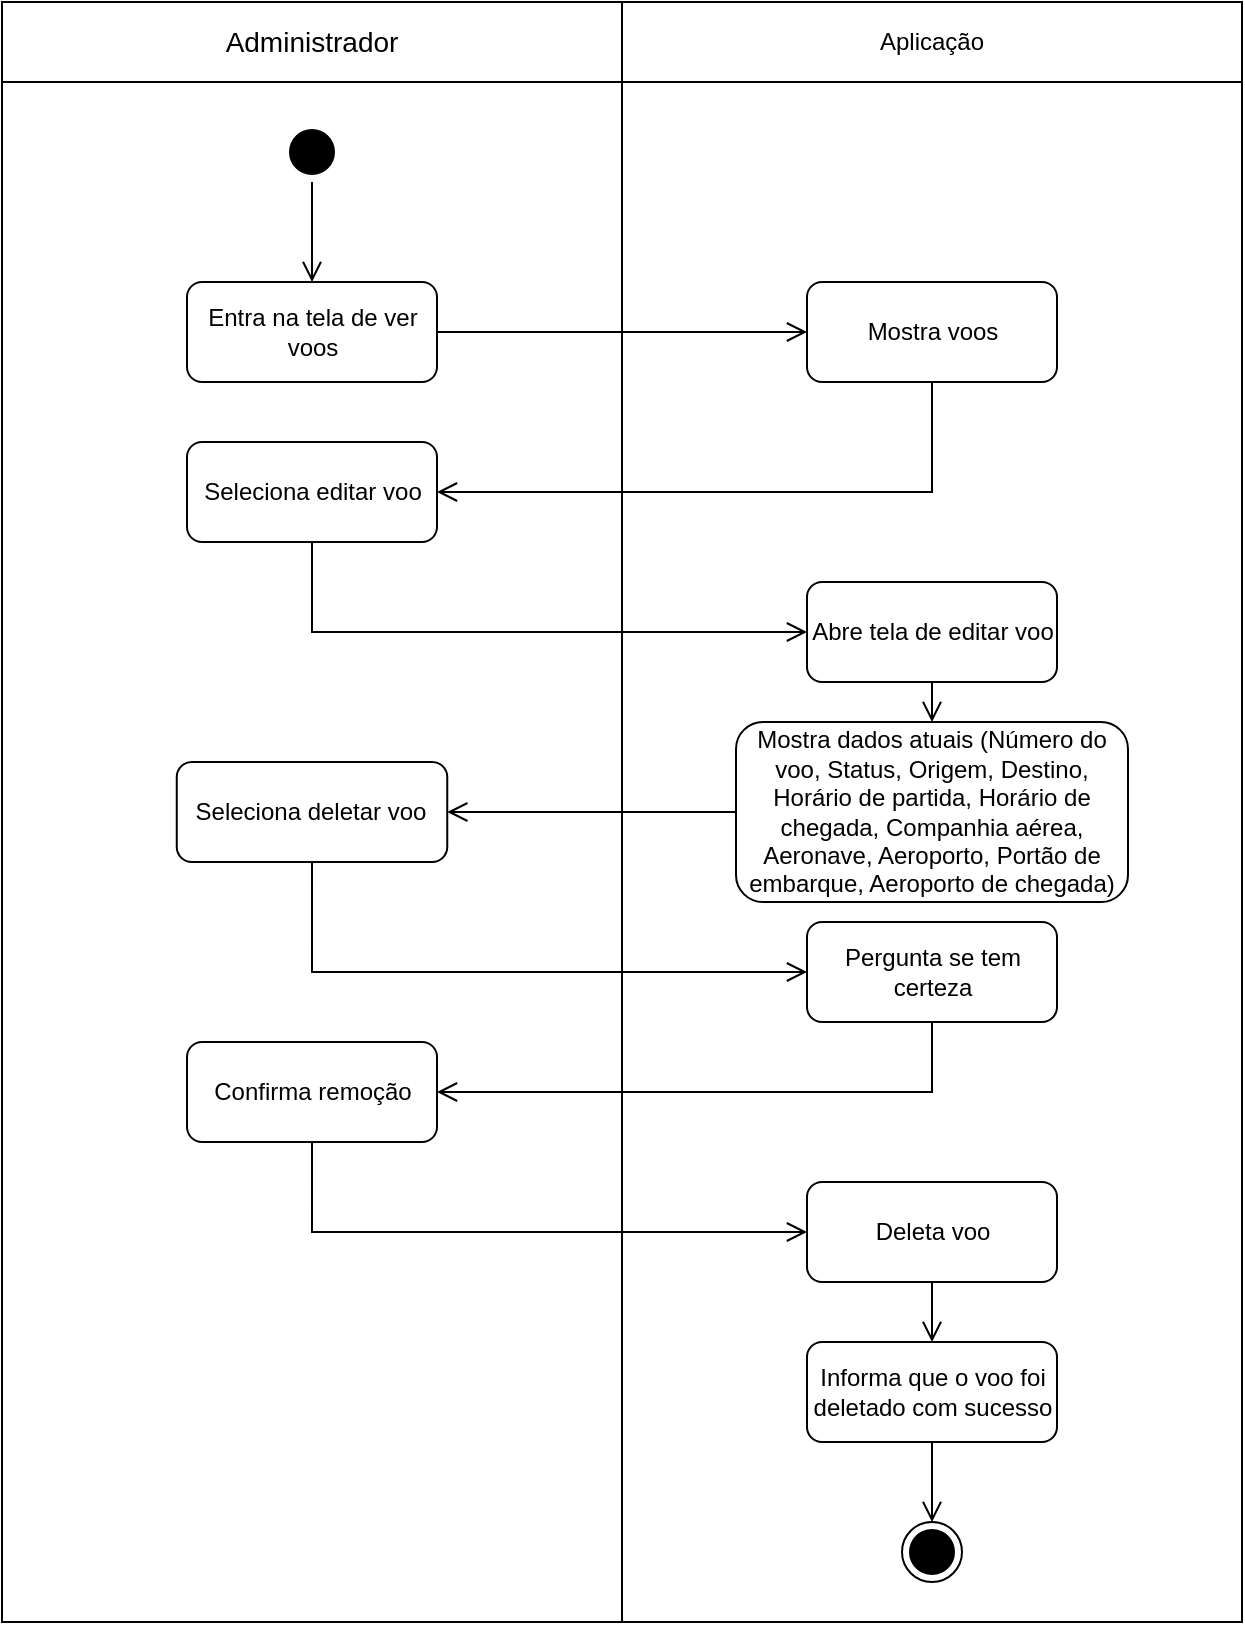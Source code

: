 <mxfile>
    <diagram name="Página-1" id="f7-zcyWFl8f7tQIr4r0p">
        <mxGraphModel dx="657" dy="408" grid="1" gridSize="10" guides="1" tooltips="1" connect="1" arrows="1" fold="1" page="1" pageScale="1" pageWidth="827" pageHeight="1169" math="0" shadow="0">
            <root>
                <mxCell id="0"/>
                <mxCell id="1" parent="0"/>
                <mxCell id="30" value="" style="rounded=0;whiteSpace=wrap;html=1;" parent="1" vertex="1">
                    <mxGeometry x="104" y="250" width="310" height="770" as="geometry"/>
                </mxCell>
                <mxCell id="31" value="" style="rounded=0;whiteSpace=wrap;html=1;" parent="1" vertex="1">
                    <mxGeometry x="414" y="250" width="310" height="770" as="geometry"/>
                </mxCell>
                <mxCell id="32" value="&lt;font style=&quot;font-size: 14px;&quot;&gt;Administrador&lt;/font&gt;" style="rounded=0;whiteSpace=wrap;html=1;" parent="1" vertex="1">
                    <mxGeometry x="104" y="210" width="310" height="40" as="geometry"/>
                </mxCell>
                <mxCell id="33" value="Aplicação" style="rounded=0;whiteSpace=wrap;html=1;" parent="1" vertex="1">
                    <mxGeometry x="414" y="210" width="310" height="40" as="geometry"/>
                </mxCell>
                <mxCell id="34" value="" style="ellipse;html=1;shape=startState;fillColor=#000000;strokeColor=#000000;" parent="1" vertex="1">
                    <mxGeometry x="244" y="270" width="30" height="30" as="geometry"/>
                </mxCell>
                <mxCell id="35" value="" style="edgeStyle=orthogonalEdgeStyle;html=1;verticalAlign=bottom;endArrow=open;endSize=8;strokeColor=#000000;rounded=0;entryX=0.5;entryY=0;entryDx=0;entryDy=0;" parent="1" source="34" target="36" edge="1">
                    <mxGeometry relative="1" as="geometry">
                        <mxPoint x="275" y="360" as="targetPoint"/>
                    </mxGeometry>
                </mxCell>
                <mxCell id="36" value="Entra na tela de ver voos" style="rounded=1;whiteSpace=wrap;html=1;" parent="1" vertex="1">
                    <mxGeometry x="196.5" y="350" width="125" height="50" as="geometry"/>
                </mxCell>
                <mxCell id="37" value="Mostra dados atuais&amp;nbsp;(Número do voo, Status, Origem, Destino, Horário de partida, Horário de chegada, Companhia aérea, Aeronave, Aeroporto, Portão de embarque, Aeroporto de chegada)" style="rounded=1;whiteSpace=wrap;html=1;" parent="1" vertex="1">
                    <mxGeometry x="471" y="570" width="196" height="90" as="geometry"/>
                </mxCell>
                <mxCell id="38" value="Seleciona deletar voo" style="rounded=1;whiteSpace=wrap;html=1;" parent="1" vertex="1">
                    <mxGeometry x="191.38" y="590" width="135.25" height="50" as="geometry"/>
                </mxCell>
                <mxCell id="39" value="" style="edgeStyle=orthogonalEdgeStyle;html=1;verticalAlign=bottom;endArrow=open;endSize=8;strokeColor=#000000;rounded=0;entryX=1;entryY=0.5;entryDx=0;entryDy=0;exitX=0;exitY=0.5;exitDx=0;exitDy=0;" parent="1" source="37" target="38" edge="1">
                    <mxGeometry relative="1" as="geometry">
                        <mxPoint x="605" y="450" as="targetPoint"/>
                        <mxPoint x="500" y="450" as="sourcePoint"/>
                    </mxGeometry>
                </mxCell>
                <mxCell id="40" value="Pergunta se tem certeza" style="rounded=1;whiteSpace=wrap;html=1;" parent="1" vertex="1">
                    <mxGeometry x="506.5" y="670" width="125" height="50" as="geometry"/>
                </mxCell>
                <mxCell id="41" value="" style="edgeStyle=orthogonalEdgeStyle;html=1;verticalAlign=bottom;endArrow=open;endSize=8;strokeColor=#000000;rounded=0;entryX=0;entryY=0.5;entryDx=0;entryDy=0;exitX=0.5;exitY=1;exitDx=0;exitDy=0;" parent="1" source="38" target="40" edge="1">
                    <mxGeometry relative="1" as="geometry">
                        <mxPoint x="223" y="635" as="targetPoint"/>
                        <mxPoint x="390" y="560" as="sourcePoint"/>
                    </mxGeometry>
                </mxCell>
                <mxCell id="42" value="" style="edgeStyle=orthogonalEdgeStyle;html=1;verticalAlign=bottom;endArrow=open;endSize=8;strokeColor=#000000;rounded=0;entryX=1;entryY=0.5;entryDx=0;entryDy=0;exitX=0.5;exitY=1;exitDx=0;exitDy=0;" parent="1" source="40" target="55" edge="1">
                    <mxGeometry relative="1" as="geometry">
                        <mxPoint x="608" y="629" as="targetPoint"/>
                        <mxPoint x="440" y="584" as="sourcePoint"/>
                    </mxGeometry>
                </mxCell>
                <mxCell id="43" value="Deleta voo" style="rounded=1;whiteSpace=wrap;html=1;" parent="1" vertex="1">
                    <mxGeometry x="506.5" y="800" width="125" height="50" as="geometry"/>
                </mxCell>
                <mxCell id="44" value="&lt;div&gt;Informa que o voo foi deletado com sucesso&lt;br&gt;&lt;/div&gt;" style="rounded=1;whiteSpace=wrap;html=1;" parent="1" vertex="1">
                    <mxGeometry x="506.5" y="880" width="125" height="50" as="geometry"/>
                </mxCell>
                <mxCell id="45" value="" style="edgeStyle=orthogonalEdgeStyle;html=1;verticalAlign=bottom;endArrow=open;endSize=8;strokeColor=#000000;rounded=0;entryX=0.5;entryY=0;entryDx=0;entryDy=0;exitX=0.5;exitY=1;exitDx=0;exitDy=0;" parent="1" source="43" target="44" edge="1">
                    <mxGeometry relative="1" as="geometry">
                        <mxPoint x="565" y="620" as="targetPoint"/>
                        <mxPoint x="615" y="620" as="sourcePoint"/>
                    </mxGeometry>
                </mxCell>
                <mxCell id="46" value="" style="ellipse;html=1;shape=endState;fillColor=#000000;strokeColor=#000000;" parent="1" vertex="1">
                    <mxGeometry x="554" y="970" width="30" height="30" as="geometry"/>
                </mxCell>
                <mxCell id="47" value="Mostra voos" style="rounded=1;whiteSpace=wrap;html=1;" parent="1" vertex="1">
                    <mxGeometry x="506.5" y="350" width="125" height="50" as="geometry"/>
                </mxCell>
                <mxCell id="48" value="" style="edgeStyle=orthogonalEdgeStyle;html=1;verticalAlign=bottom;endArrow=open;endSize=8;strokeColor=#000000;rounded=0;entryX=0;entryY=0.5;entryDx=0;entryDy=0;exitX=1;exitY=0.5;exitDx=0;exitDy=0;" parent="1" source="36" target="47" edge="1">
                    <mxGeometry relative="1" as="geometry">
                        <mxPoint x="332" y="475" as="targetPoint"/>
                        <mxPoint x="580" y="475" as="sourcePoint"/>
                    </mxGeometry>
                </mxCell>
                <mxCell id="49" value="Seleciona editar voo" style="rounded=1;whiteSpace=wrap;html=1;" parent="1" vertex="1">
                    <mxGeometry x="196.5" y="430" width="125" height="50" as="geometry"/>
                </mxCell>
                <mxCell id="50" value="" style="edgeStyle=orthogonalEdgeStyle;html=1;verticalAlign=bottom;endArrow=open;endSize=8;strokeColor=#000000;rounded=0;entryX=1;entryY=0.5;entryDx=0;entryDy=0;exitX=0.5;exitY=1;exitDx=0;exitDy=0;" parent="1" source="47" target="49" edge="1">
                    <mxGeometry relative="1" as="geometry">
                        <mxPoint x="517" y="385" as="targetPoint"/>
                        <mxPoint x="332" y="385" as="sourcePoint"/>
                    </mxGeometry>
                </mxCell>
                <mxCell id="51" value="" style="edgeStyle=orthogonalEdgeStyle;html=1;verticalAlign=bottom;endArrow=open;endSize=8;strokeColor=#000000;rounded=0;exitX=0.5;exitY=1;exitDx=0;exitDy=0;entryX=0;entryY=0.5;entryDx=0;entryDy=0;" parent="1" source="49" target="52" edge="1">
                    <mxGeometry relative="1" as="geometry">
                        <mxPoint x="517" y="385" as="targetPoint"/>
                        <mxPoint x="332" y="385" as="sourcePoint"/>
                    </mxGeometry>
                </mxCell>
                <mxCell id="52" value="Abre tela de editar voo" style="rounded=1;whiteSpace=wrap;html=1;" parent="1" vertex="1">
                    <mxGeometry x="506.5" y="500" width="125" height="50" as="geometry"/>
                </mxCell>
                <mxCell id="53" value="" style="edgeStyle=orthogonalEdgeStyle;html=1;verticalAlign=bottom;endArrow=open;endSize=8;strokeColor=#000000;rounded=0;exitX=0.5;exitY=1;exitDx=0;exitDy=0;entryX=0.5;entryY=0;entryDx=0;entryDy=0;" parent="1" source="52" target="37" edge="1">
                    <mxGeometry relative="1" as="geometry">
                        <mxPoint x="569" y="590" as="targetPoint"/>
                        <mxPoint x="517" y="625" as="sourcePoint"/>
                    </mxGeometry>
                </mxCell>
                <mxCell id="54" value="" style="edgeStyle=orthogonalEdgeStyle;html=1;verticalAlign=bottom;endArrow=open;endSize=8;strokeColor=#000000;rounded=0;entryX=0.5;entryY=0;entryDx=0;entryDy=0;exitX=0.5;exitY=1;exitDx=0;exitDy=0;" parent="1" source="44" target="46" edge="1">
                    <mxGeometry relative="1" as="geometry">
                        <mxPoint x="492.26" y="1120" as="targetPoint"/>
                        <mxPoint x="492.26" y="1060" as="sourcePoint"/>
                    </mxGeometry>
                </mxCell>
                <mxCell id="55" value="Confirma remoção" style="rounded=1;whiteSpace=wrap;html=1;" parent="1" vertex="1">
                    <mxGeometry x="196.51" y="730" width="125" height="50" as="geometry"/>
                </mxCell>
                <mxCell id="56" value="" style="edgeStyle=orthogonalEdgeStyle;html=1;verticalAlign=bottom;endArrow=open;endSize=8;strokeColor=#000000;rounded=0;entryX=0;entryY=0.5;entryDx=0;entryDy=0;exitX=0.5;exitY=1;exitDx=0;exitDy=0;" parent="1" source="55" target="43" edge="1">
                    <mxGeometry relative="1" as="geometry">
                        <mxPoint x="516.5" y="705" as="targetPoint"/>
                        <mxPoint x="269.005" y="665" as="sourcePoint"/>
                    </mxGeometry>
                </mxCell>
            </root>
        </mxGraphModel>
    </diagram>
</mxfile>